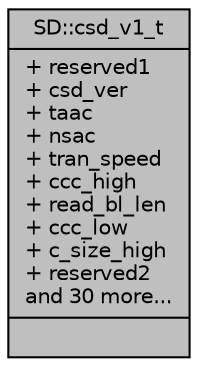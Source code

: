 digraph "SD::csd_v1_t"
{
  edge [fontname="Helvetica",fontsize="10",labelfontname="Helvetica",labelfontsize="10"];
  node [fontname="Helvetica",fontsize="10",shape=record];
  Node1 [label="{SD::csd_v1_t\n|+ reserved1\l+ csd_ver\l+ taac\l+ nsac\l+ tran_speed\l+ ccc_high\l+ read_bl_len\l+ ccc_low\l+ c_size_high\l+ reserved2\land 30 more...\l|}",height=0.2,width=0.4,color="black", fillcolor="grey75", style="filled", fontcolor="black"];
}
